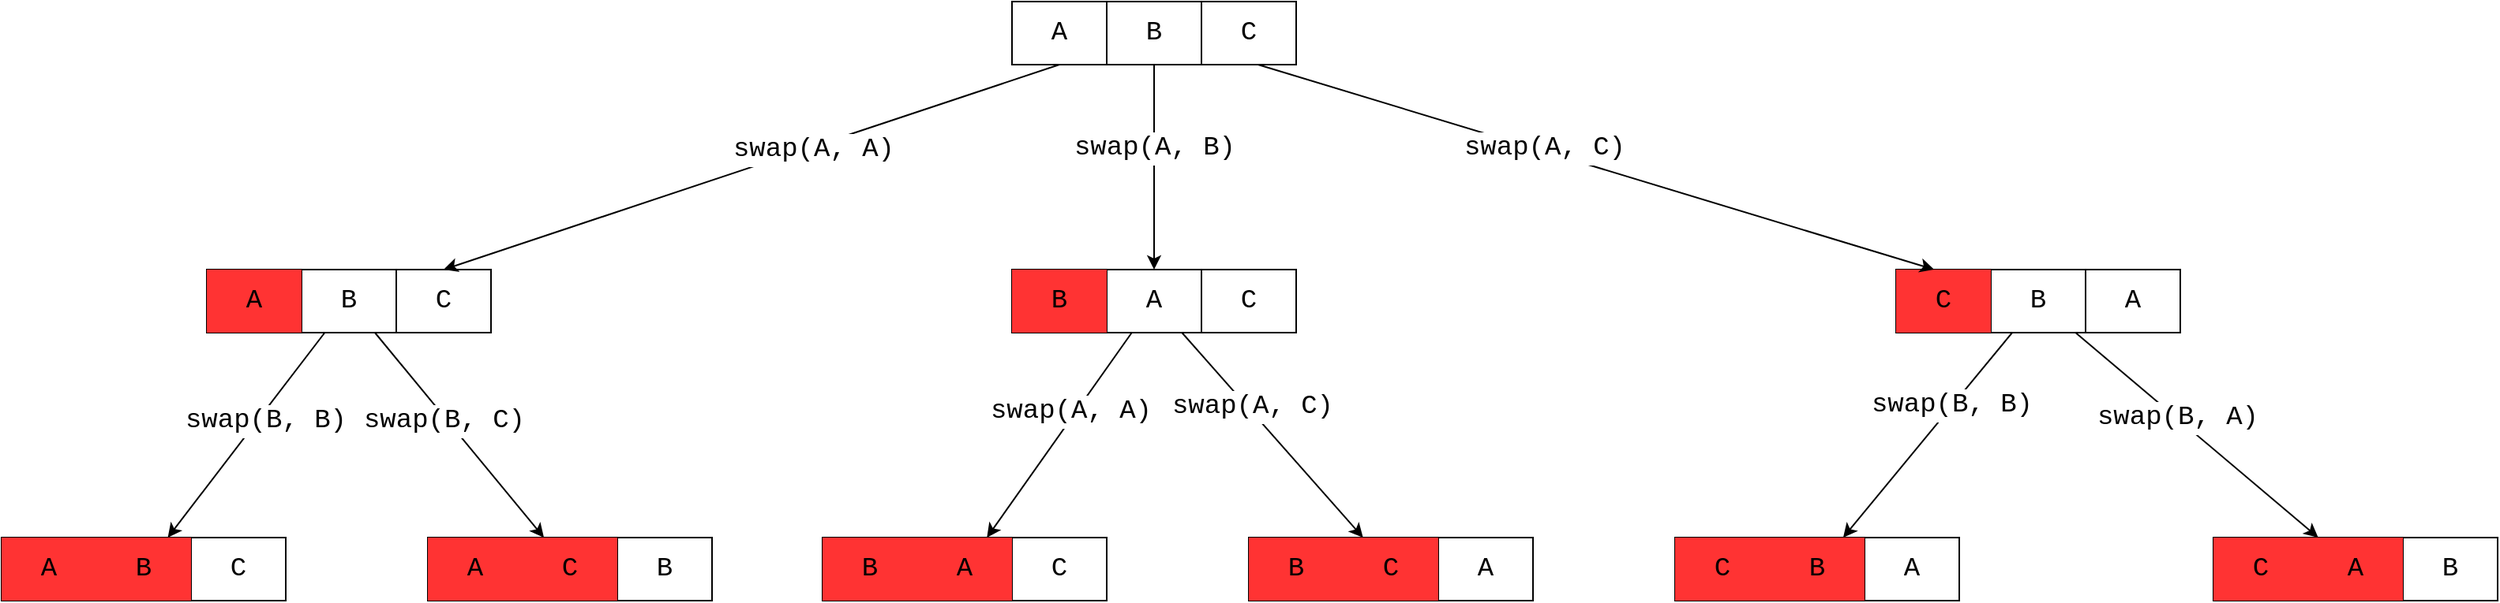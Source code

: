 <mxfile version="15.4.0" type="device"><diagram id="qbb_Nrj8np3-Gz_6blWm" name="Page-1"><mxGraphModel dx="2249" dy="822" grid="1" gridSize="10" guides="1" tooltips="1" connect="1" arrows="1" fold="1" page="1" pageScale="1" pageWidth="827" pageHeight="1169" math="0" shadow="0"><root><mxCell id="0"/><mxCell id="1" parent="0"/><mxCell id="nVFLFFxs3M7Sk7pXD8Rq-30" style="edgeStyle=none;rounded=0;orthogonalLoop=1;jettySize=auto;html=1;fontSize=17;fontFamily=Courier New;" edge="1" parent="1" source="nVFLFFxs3M7Sk7pXD8Rq-1" target="nVFLFFxs3M7Sk7pXD8Rq-20"><mxGeometry relative="1" as="geometry"><mxPoint x="480" y="260" as="targetPoint"/></mxGeometry></mxCell><mxCell id="nVFLFFxs3M7Sk7pXD8Rq-33" value="swap(A, B)" style="edgeLabel;html=1;align=center;verticalAlign=middle;resizable=0;points=[];fontSize=17;fontFamily=Courier New;" vertex="1" connectable="0" parent="nVFLFFxs3M7Sk7pXD8Rq-30"><mxGeometry x="-0.185" relative="1" as="geometry"><mxPoint as="offset"/></mxGeometry></mxCell><mxCell id="nVFLFFxs3M7Sk7pXD8Rq-1" value="" style="shape=table;html=1;whiteSpace=wrap;startSize=0;container=1;collapsible=0;childLayout=tableLayout;fontSize=17;fontFamily=Courier New;" vertex="1" parent="1"><mxGeometry x="390" y="180" width="180" height="40" as="geometry"/></mxCell><mxCell id="nVFLFFxs3M7Sk7pXD8Rq-2" value="" style="shape=partialRectangle;html=1;whiteSpace=wrap;collapsible=0;dropTarget=0;pointerEvents=0;fillColor=none;top=0;left=0;bottom=0;right=0;points=[[0,0.5],[1,0.5]];portConstraint=eastwest;fontSize=17;fontFamily=Courier New;" vertex="1" parent="nVFLFFxs3M7Sk7pXD8Rq-1"><mxGeometry width="180" height="40" as="geometry"/></mxCell><mxCell id="nVFLFFxs3M7Sk7pXD8Rq-3" value="A" style="shape=partialRectangle;html=1;whiteSpace=wrap;connectable=0;fillColor=none;top=0;left=0;bottom=0;right=0;overflow=hidden;pointerEvents=1;fontSize=17;fontFamily=Courier New;" vertex="1" parent="nVFLFFxs3M7Sk7pXD8Rq-2"><mxGeometry width="60" height="40" as="geometry"><mxRectangle width="60" height="40" as="alternateBounds"/></mxGeometry></mxCell><mxCell id="nVFLFFxs3M7Sk7pXD8Rq-4" value="B" style="shape=partialRectangle;html=1;whiteSpace=wrap;connectable=0;fillColor=none;top=0;left=0;bottom=0;right=0;overflow=hidden;pointerEvents=1;fontSize=17;fontFamily=Courier New;" vertex="1" parent="nVFLFFxs3M7Sk7pXD8Rq-2"><mxGeometry x="60" width="60" height="40" as="geometry"><mxRectangle width="60" height="40" as="alternateBounds"/></mxGeometry></mxCell><mxCell id="nVFLFFxs3M7Sk7pXD8Rq-5" value="C" style="shape=partialRectangle;html=1;whiteSpace=wrap;connectable=0;fillColor=none;top=0;left=0;bottom=0;right=0;overflow=hidden;pointerEvents=1;fontSize=17;fontFamily=Courier New;" vertex="1" parent="nVFLFFxs3M7Sk7pXD8Rq-2"><mxGeometry x="120" width="60" height="40" as="geometry"><mxRectangle width="60" height="40" as="alternateBounds"/></mxGeometry></mxCell><mxCell id="nVFLFFxs3M7Sk7pXD8Rq-40" style="edgeStyle=none;rounded=0;orthogonalLoop=1;jettySize=auto;html=1;fontSize=17;fontFamily=Courier New;" edge="1" parent="1" source="nVFLFFxs3M7Sk7pXD8Rq-14" target="nVFLFFxs3M7Sk7pXD8Rq-36"><mxGeometry relative="1" as="geometry"/></mxCell><mxCell id="nVFLFFxs3M7Sk7pXD8Rq-47" value="swap(B, B)" style="edgeLabel;html=1;align=center;verticalAlign=middle;resizable=0;points=[];fontSize=17;fontFamily=Courier New;" vertex="1" connectable="0" parent="nVFLFFxs3M7Sk7pXD8Rq-40"><mxGeometry x="-0.174" y="4" relative="1" as="geometry"><mxPoint as="offset"/></mxGeometry></mxCell><mxCell id="nVFLFFxs3M7Sk7pXD8Rq-46" style="edgeStyle=none;rounded=0;orthogonalLoop=1;jettySize=auto;html=1;fontSize=17;fontFamily=Courier New;" edge="1" parent="1" source="nVFLFFxs3M7Sk7pXD8Rq-14" target="nVFLFFxs3M7Sk7pXD8Rq-42"><mxGeometry relative="1" as="geometry"/></mxCell><mxCell id="nVFLFFxs3M7Sk7pXD8Rq-48" value="swap(B, C)" style="edgeLabel;html=1;align=center;verticalAlign=middle;resizable=0;points=[];fontSize=17;fontFamily=Courier New;" vertex="1" connectable="0" parent="nVFLFFxs3M7Sk7pXD8Rq-46"><mxGeometry x="-0.161" y="-2" relative="1" as="geometry"><mxPoint as="offset"/></mxGeometry></mxCell><mxCell id="nVFLFFxs3M7Sk7pXD8Rq-14" value="" style="shape=table;html=1;whiteSpace=wrap;startSize=0;container=1;collapsible=0;childLayout=tableLayout;fontSize=17;fontFamily=Courier New;" vertex="1" parent="1"><mxGeometry x="-120" y="350" width="180" height="40" as="geometry"/></mxCell><mxCell id="nVFLFFxs3M7Sk7pXD8Rq-15" value="" style="shape=partialRectangle;html=1;whiteSpace=wrap;collapsible=0;dropTarget=0;pointerEvents=0;fillColor=none;top=0;left=0;bottom=0;right=0;points=[[0,0.5],[1,0.5]];portConstraint=eastwest;fontSize=17;fontFamily=Courier New;" vertex="1" parent="nVFLFFxs3M7Sk7pXD8Rq-14"><mxGeometry width="180" height="40" as="geometry"/></mxCell><mxCell id="nVFLFFxs3M7Sk7pXD8Rq-16" value="A" style="shape=partialRectangle;html=1;whiteSpace=wrap;connectable=0;fillColor=#FF3333;top=0;left=0;bottom=0;right=0;overflow=hidden;pointerEvents=1;fontSize=17;fontFamily=Courier New;" vertex="1" parent="nVFLFFxs3M7Sk7pXD8Rq-15"><mxGeometry width="60" height="40" as="geometry"><mxRectangle width="60" height="40" as="alternateBounds"/></mxGeometry></mxCell><mxCell id="nVFLFFxs3M7Sk7pXD8Rq-17" value="B" style="shape=partialRectangle;html=1;whiteSpace=wrap;connectable=0;fillColor=none;top=0;left=0;bottom=0;right=0;overflow=hidden;pointerEvents=1;fontSize=17;fontFamily=Courier New;" vertex="1" parent="nVFLFFxs3M7Sk7pXD8Rq-15"><mxGeometry x="60" width="60" height="40" as="geometry"><mxRectangle width="60" height="40" as="alternateBounds"/></mxGeometry></mxCell><mxCell id="nVFLFFxs3M7Sk7pXD8Rq-18" value="C" style="shape=partialRectangle;html=1;whiteSpace=wrap;connectable=0;fillColor=none;top=0;left=0;bottom=0;right=0;overflow=hidden;pointerEvents=1;fontSize=17;fontFamily=Courier New;" vertex="1" parent="nVFLFFxs3M7Sk7pXD8Rq-15"><mxGeometry x="120" width="60" height="40" as="geometry"><mxRectangle width="60" height="40" as="alternateBounds"/></mxGeometry></mxCell><mxCell id="nVFLFFxs3M7Sk7pXD8Rq-19" value="" style="shape=table;html=1;whiteSpace=wrap;startSize=0;container=1;collapsible=0;childLayout=tableLayout;fontSize=17;fontFamily=Courier New;" vertex="1" parent="1"><mxGeometry x="390" y="350" width="180" height="40" as="geometry"/></mxCell><mxCell id="nVFLFFxs3M7Sk7pXD8Rq-20" value="" style="shape=partialRectangle;html=1;whiteSpace=wrap;collapsible=0;dropTarget=0;pointerEvents=0;fillColor=none;top=0;left=0;bottom=0;right=0;points=[[0,0.5],[1,0.5]];portConstraint=eastwest;fontSize=17;fontFamily=Courier New;" vertex="1" parent="nVFLFFxs3M7Sk7pXD8Rq-19"><mxGeometry width="180" height="40" as="geometry"/></mxCell><mxCell id="nVFLFFxs3M7Sk7pXD8Rq-21" value="B" style="shape=partialRectangle;html=1;whiteSpace=wrap;connectable=0;fillColor=#FF3333;top=0;left=0;bottom=0;right=0;overflow=hidden;pointerEvents=1;fontSize=17;fontFamily=Courier New;" vertex="1" parent="nVFLFFxs3M7Sk7pXD8Rq-20"><mxGeometry width="60" height="40" as="geometry"><mxRectangle width="60" height="40" as="alternateBounds"/></mxGeometry></mxCell><mxCell id="nVFLFFxs3M7Sk7pXD8Rq-22" value="A" style="shape=partialRectangle;html=1;whiteSpace=wrap;connectable=0;fillColor=none;top=0;left=0;bottom=0;right=0;overflow=hidden;pointerEvents=1;fontSize=17;fontFamily=Courier New;" vertex="1" parent="nVFLFFxs3M7Sk7pXD8Rq-20"><mxGeometry x="60" width="60" height="40" as="geometry"><mxRectangle width="60" height="40" as="alternateBounds"/></mxGeometry></mxCell><mxCell id="nVFLFFxs3M7Sk7pXD8Rq-23" value="C" style="shape=partialRectangle;html=1;whiteSpace=wrap;connectable=0;fillColor=none;top=0;left=0;bottom=0;right=0;overflow=hidden;pointerEvents=1;fontSize=17;fontFamily=Courier New;" vertex="1" parent="nVFLFFxs3M7Sk7pXD8Rq-20"><mxGeometry x="120" width="60" height="40" as="geometry"><mxRectangle width="60" height="40" as="alternateBounds"/></mxGeometry></mxCell><mxCell id="nVFLFFxs3M7Sk7pXD8Rq-73" style="edgeStyle=none;rounded=0;orthogonalLoop=1;jettySize=auto;html=1;fontSize=17;fontFamily=Courier New;" edge="1" parent="1" source="nVFLFFxs3M7Sk7pXD8Rq-24" target="nVFLFFxs3M7Sk7pXD8Rq-64"><mxGeometry relative="1" as="geometry"/></mxCell><mxCell id="nVFLFFxs3M7Sk7pXD8Rq-75" value="swap(B, B)" style="edgeLabel;html=1;align=center;verticalAlign=middle;resizable=0;points=[];fontSize=17;fontFamily=Courier New;" vertex="1" connectable="0" parent="nVFLFFxs3M7Sk7pXD8Rq-73"><mxGeometry x="-0.28" y="-1" relative="1" as="geometry"><mxPoint as="offset"/></mxGeometry></mxCell><mxCell id="nVFLFFxs3M7Sk7pXD8Rq-24" value="" style="shape=table;html=1;whiteSpace=wrap;startSize=0;container=1;collapsible=0;childLayout=tableLayout;fontSize=17;fontFamily=Courier New;" vertex="1" parent="1"><mxGeometry x="950" y="350" width="180" height="40" as="geometry"/></mxCell><mxCell id="nVFLFFxs3M7Sk7pXD8Rq-25" value="" style="shape=partialRectangle;html=1;whiteSpace=wrap;collapsible=0;dropTarget=0;pointerEvents=0;fillColor=none;top=0;left=0;bottom=0;right=0;points=[[0,0.5],[1,0.5]];portConstraint=eastwest;fontSize=17;fontFamily=Courier New;" vertex="1" parent="nVFLFFxs3M7Sk7pXD8Rq-24"><mxGeometry width="180" height="40" as="geometry"/></mxCell><mxCell id="nVFLFFxs3M7Sk7pXD8Rq-26" value="C" style="shape=partialRectangle;html=1;whiteSpace=wrap;connectable=0;fillColor=#FF3333;top=0;left=0;bottom=0;right=0;overflow=hidden;pointerEvents=1;fontSize=17;fontFamily=Courier New;" vertex="1" parent="nVFLFFxs3M7Sk7pXD8Rq-25"><mxGeometry width="60" height="40" as="geometry"><mxRectangle width="60" height="40" as="alternateBounds"/></mxGeometry></mxCell><mxCell id="nVFLFFxs3M7Sk7pXD8Rq-27" value="B" style="shape=partialRectangle;html=1;whiteSpace=wrap;connectable=0;fillColor=none;top=0;left=0;bottom=0;right=0;overflow=hidden;pointerEvents=1;fontSize=17;fontFamily=Courier New;" vertex="1" parent="nVFLFFxs3M7Sk7pXD8Rq-25"><mxGeometry x="60" width="60" height="40" as="geometry"><mxRectangle width="60" height="40" as="alternateBounds"/></mxGeometry></mxCell><mxCell id="nVFLFFxs3M7Sk7pXD8Rq-28" value="A" style="shape=partialRectangle;html=1;whiteSpace=wrap;connectable=0;fillColor=none;top=0;left=0;bottom=0;right=0;overflow=hidden;pointerEvents=1;fontSize=17;fontFamily=Courier New;" vertex="1" parent="nVFLFFxs3M7Sk7pXD8Rq-25"><mxGeometry x="120" width="60" height="40" as="geometry"><mxRectangle width="60" height="40" as="alternateBounds"/></mxGeometry></mxCell><mxCell id="nVFLFFxs3M7Sk7pXD8Rq-29" style="rounded=0;orthogonalLoop=1;jettySize=auto;html=1;fontSize=17;fontFamily=Courier New;" edge="1" parent="1" source="nVFLFFxs3M7Sk7pXD8Rq-2" target="nVFLFFxs3M7Sk7pXD8Rq-15"><mxGeometry relative="1" as="geometry"><mxPoint x="230" y="330" as="targetPoint"/></mxGeometry></mxCell><mxCell id="nVFLFFxs3M7Sk7pXD8Rq-32" value="swap(A, A)" style="edgeLabel;html=1;align=center;verticalAlign=middle;resizable=0;points=[];fontSize=17;fontFamily=Courier New;" vertex="1" connectable="0" parent="nVFLFFxs3M7Sk7pXD8Rq-29"><mxGeometry x="-0.196" y="1" relative="1" as="geometry"><mxPoint as="offset"/></mxGeometry></mxCell><mxCell id="nVFLFFxs3M7Sk7pXD8Rq-31" style="edgeStyle=none;rounded=0;orthogonalLoop=1;jettySize=auto;html=1;fontSize=17;fontFamily=Courier New;" edge="1" parent="1" source="nVFLFFxs3M7Sk7pXD8Rq-2" target="nVFLFFxs3M7Sk7pXD8Rq-25"><mxGeometry relative="1" as="geometry"/></mxCell><mxCell id="nVFLFFxs3M7Sk7pXD8Rq-34" value="swap(A, C)" style="edgeLabel;html=1;align=center;verticalAlign=middle;resizable=0;points=[];fontSize=17;fontFamily=Courier New;" vertex="1" connectable="0" parent="nVFLFFxs3M7Sk7pXD8Rq-31"><mxGeometry x="-0.159" y="2" relative="1" as="geometry"><mxPoint as="offset"/></mxGeometry></mxCell><mxCell id="nVFLFFxs3M7Sk7pXD8Rq-35" value="" style="shape=table;html=1;whiteSpace=wrap;startSize=0;container=1;collapsible=0;childLayout=tableLayout;fontSize=17;fontFamily=Courier New;" vertex="1" parent="1"><mxGeometry x="-250" y="520" width="180" height="40" as="geometry"/></mxCell><mxCell id="nVFLFFxs3M7Sk7pXD8Rq-36" value="" style="shape=partialRectangle;html=1;whiteSpace=wrap;collapsible=0;dropTarget=0;pointerEvents=0;fillColor=none;top=0;left=0;bottom=0;right=0;points=[[0,0.5],[1,0.5]];portConstraint=eastwest;fontSize=17;fontFamily=Courier New;" vertex="1" parent="nVFLFFxs3M7Sk7pXD8Rq-35"><mxGeometry width="180" height="40" as="geometry"/></mxCell><mxCell id="nVFLFFxs3M7Sk7pXD8Rq-37" value="A" style="shape=partialRectangle;html=1;whiteSpace=wrap;connectable=0;fillColor=#FF3333;top=0;left=0;bottom=0;right=0;overflow=hidden;pointerEvents=1;fontSize=17;fontFamily=Courier New;" vertex="1" parent="nVFLFFxs3M7Sk7pXD8Rq-36"><mxGeometry width="60" height="40" as="geometry"><mxRectangle width="60" height="40" as="alternateBounds"/></mxGeometry></mxCell><mxCell id="nVFLFFxs3M7Sk7pXD8Rq-38" value="B" style="shape=partialRectangle;html=1;whiteSpace=wrap;connectable=0;fillColor=#FF3333;top=0;left=0;bottom=0;right=0;overflow=hidden;pointerEvents=1;fontSize=17;fontFamily=Courier New;" vertex="1" parent="nVFLFFxs3M7Sk7pXD8Rq-36"><mxGeometry x="60" width="60" height="40" as="geometry"><mxRectangle width="60" height="40" as="alternateBounds"/></mxGeometry></mxCell><mxCell id="nVFLFFxs3M7Sk7pXD8Rq-39" value="C" style="shape=partialRectangle;html=1;whiteSpace=wrap;connectable=0;fillColor=none;top=0;left=0;bottom=0;right=0;overflow=hidden;pointerEvents=1;fontSize=17;fontFamily=Courier New;" vertex="1" parent="nVFLFFxs3M7Sk7pXD8Rq-36"><mxGeometry x="120" width="60" height="40" as="geometry"><mxRectangle width="60" height="40" as="alternateBounds"/></mxGeometry></mxCell><mxCell id="nVFLFFxs3M7Sk7pXD8Rq-41" value="" style="shape=table;html=1;whiteSpace=wrap;startSize=0;container=1;collapsible=0;childLayout=tableLayout;fontSize=17;fontFamily=Courier New;" vertex="1" parent="1"><mxGeometry x="20" y="520" width="180" height="40" as="geometry"/></mxCell><mxCell id="nVFLFFxs3M7Sk7pXD8Rq-42" value="" style="shape=partialRectangle;html=1;whiteSpace=wrap;collapsible=0;dropTarget=0;pointerEvents=0;fillColor=none;top=0;left=0;bottom=0;right=0;points=[[0,0.5],[1,0.5]];portConstraint=eastwest;fontSize=17;fontFamily=Courier New;" vertex="1" parent="nVFLFFxs3M7Sk7pXD8Rq-41"><mxGeometry width="180" height="40" as="geometry"/></mxCell><mxCell id="nVFLFFxs3M7Sk7pXD8Rq-43" value="A" style="shape=partialRectangle;html=1;whiteSpace=wrap;connectable=0;fillColor=#FF3333;top=0;left=0;bottom=0;right=0;overflow=hidden;pointerEvents=1;fontSize=17;fontFamily=Courier New;" vertex="1" parent="nVFLFFxs3M7Sk7pXD8Rq-42"><mxGeometry width="60" height="40" as="geometry"><mxRectangle width="60" height="40" as="alternateBounds"/></mxGeometry></mxCell><mxCell id="nVFLFFxs3M7Sk7pXD8Rq-44" value="C" style="shape=partialRectangle;html=1;whiteSpace=wrap;connectable=0;fillColor=#FF3333;top=0;left=0;bottom=0;right=0;overflow=hidden;pointerEvents=1;fontSize=17;fontFamily=Courier New;" vertex="1" parent="nVFLFFxs3M7Sk7pXD8Rq-42"><mxGeometry x="60" width="60" height="40" as="geometry"><mxRectangle width="60" height="40" as="alternateBounds"/></mxGeometry></mxCell><mxCell id="nVFLFFxs3M7Sk7pXD8Rq-45" value="B" style="shape=partialRectangle;html=1;whiteSpace=wrap;connectable=0;fillColor=none;top=0;left=0;bottom=0;right=0;overflow=hidden;pointerEvents=1;fontSize=17;fontFamily=Courier New;" vertex="1" parent="nVFLFFxs3M7Sk7pXD8Rq-42"><mxGeometry x="120" width="60" height="40" as="geometry"><mxRectangle width="60" height="40" as="alternateBounds"/></mxGeometry></mxCell><mxCell id="nVFLFFxs3M7Sk7pXD8Rq-49" value="" style="shape=table;html=1;whiteSpace=wrap;startSize=0;container=1;collapsible=0;childLayout=tableLayout;fontSize=17;fontFamily=Courier New;" vertex="1" parent="1"><mxGeometry x="270" y="520" width="180" height="40" as="geometry"/></mxCell><mxCell id="nVFLFFxs3M7Sk7pXD8Rq-50" value="" style="shape=partialRectangle;html=1;whiteSpace=wrap;collapsible=0;dropTarget=0;pointerEvents=0;fillColor=none;top=0;left=0;bottom=0;right=0;points=[[0,0.5],[1,0.5]];portConstraint=eastwest;fontSize=17;fontFamily=Courier New;" vertex="1" parent="nVFLFFxs3M7Sk7pXD8Rq-49"><mxGeometry width="180" height="40" as="geometry"/></mxCell><mxCell id="nVFLFFxs3M7Sk7pXD8Rq-51" value="B" style="shape=partialRectangle;html=1;whiteSpace=wrap;connectable=0;fillColor=#FF3333;top=0;left=0;bottom=0;right=0;overflow=hidden;pointerEvents=1;fontSize=17;fontFamily=Courier New;" vertex="1" parent="nVFLFFxs3M7Sk7pXD8Rq-50"><mxGeometry width="60" height="40" as="geometry"><mxRectangle width="60" height="40" as="alternateBounds"/></mxGeometry></mxCell><mxCell id="nVFLFFxs3M7Sk7pXD8Rq-52" value="A" style="shape=partialRectangle;html=1;whiteSpace=wrap;connectable=0;fillColor=#FF3333;top=0;left=0;bottom=0;right=0;overflow=hidden;pointerEvents=1;fontSize=17;fontFamily=Courier New;" vertex="1" parent="nVFLFFxs3M7Sk7pXD8Rq-50"><mxGeometry x="60" width="60" height="40" as="geometry"><mxRectangle width="60" height="40" as="alternateBounds"/></mxGeometry></mxCell><mxCell id="nVFLFFxs3M7Sk7pXD8Rq-53" value="C" style="shape=partialRectangle;html=1;whiteSpace=wrap;connectable=0;fillColor=none;top=0;left=0;bottom=0;right=0;overflow=hidden;pointerEvents=1;fontSize=17;fontFamily=Courier New;" vertex="1" parent="nVFLFFxs3M7Sk7pXD8Rq-50"><mxGeometry x="120" width="60" height="40" as="geometry"><mxRectangle width="60" height="40" as="alternateBounds"/></mxGeometry></mxCell><mxCell id="nVFLFFxs3M7Sk7pXD8Rq-54" value="" style="shape=table;html=1;whiteSpace=wrap;startSize=0;container=1;collapsible=0;childLayout=tableLayout;fontSize=17;fontFamily=Courier New;" vertex="1" parent="1"><mxGeometry x="540" y="520" width="180" height="40" as="geometry"/></mxCell><mxCell id="nVFLFFxs3M7Sk7pXD8Rq-55" value="" style="shape=partialRectangle;html=1;whiteSpace=wrap;collapsible=0;dropTarget=0;pointerEvents=0;fillColor=none;top=0;left=0;bottom=0;right=0;points=[[0,0.5],[1,0.5]];portConstraint=eastwest;fontSize=17;fontFamily=Courier New;" vertex="1" parent="nVFLFFxs3M7Sk7pXD8Rq-54"><mxGeometry width="180" height="40" as="geometry"/></mxCell><mxCell id="nVFLFFxs3M7Sk7pXD8Rq-56" value="B" style="shape=partialRectangle;html=1;whiteSpace=wrap;connectable=0;fillColor=#FF3333;top=0;left=0;bottom=0;right=0;overflow=hidden;pointerEvents=1;fontSize=17;fontFamily=Courier New;" vertex="1" parent="nVFLFFxs3M7Sk7pXD8Rq-55"><mxGeometry width="60" height="40" as="geometry"><mxRectangle width="60" height="40" as="alternateBounds"/></mxGeometry></mxCell><mxCell id="nVFLFFxs3M7Sk7pXD8Rq-57" value="C" style="shape=partialRectangle;html=1;whiteSpace=wrap;connectable=0;fillColor=#FF3333;top=0;left=0;bottom=0;right=0;overflow=hidden;pointerEvents=1;fontSize=17;fontFamily=Courier New;" vertex="1" parent="nVFLFFxs3M7Sk7pXD8Rq-55"><mxGeometry x="60" width="60" height="40" as="geometry"><mxRectangle width="60" height="40" as="alternateBounds"/></mxGeometry></mxCell><mxCell id="nVFLFFxs3M7Sk7pXD8Rq-58" value="A" style="shape=partialRectangle;html=1;whiteSpace=wrap;connectable=0;fillColor=none;top=0;left=0;bottom=0;right=0;overflow=hidden;pointerEvents=1;fontSize=17;fontFamily=Courier New;" vertex="1" parent="nVFLFFxs3M7Sk7pXD8Rq-55"><mxGeometry x="120" width="60" height="40" as="geometry"><mxRectangle width="60" height="40" as="alternateBounds"/></mxGeometry></mxCell><mxCell id="nVFLFFxs3M7Sk7pXD8Rq-59" style="edgeStyle=none;rounded=0;orthogonalLoop=1;jettySize=auto;html=1;fontSize=17;fontFamily=Courier New;" edge="1" parent="1" source="nVFLFFxs3M7Sk7pXD8Rq-20" target="nVFLFFxs3M7Sk7pXD8Rq-50"><mxGeometry relative="1" as="geometry"/></mxCell><mxCell id="nVFLFFxs3M7Sk7pXD8Rq-60" value="swap(A, A)" style="edgeLabel;html=1;align=center;verticalAlign=middle;resizable=0;points=[];fontSize=17;fontFamily=Courier New;" vertex="1" connectable="0" parent="nVFLFFxs3M7Sk7pXD8Rq-59"><mxGeometry x="-0.215" y="-4" relative="1" as="geometry"><mxPoint y="1" as="offset"/></mxGeometry></mxCell><mxCell id="nVFLFFxs3M7Sk7pXD8Rq-61" style="edgeStyle=none;rounded=0;orthogonalLoop=1;jettySize=auto;html=1;fontSize=17;fontFamily=Courier New;" edge="1" parent="1" source="nVFLFFxs3M7Sk7pXD8Rq-20" target="nVFLFFxs3M7Sk7pXD8Rq-55"><mxGeometry relative="1" as="geometry"/></mxCell><mxCell id="nVFLFFxs3M7Sk7pXD8Rq-62" value="swap(A, C)" style="edgeLabel;html=1;align=center;verticalAlign=middle;resizable=0;points=[];fontSize=17;fontFamily=Courier New;" vertex="1" connectable="0" parent="nVFLFFxs3M7Sk7pXD8Rq-61"><mxGeometry x="-0.255" y="2" relative="1" as="geometry"><mxPoint as="offset"/></mxGeometry></mxCell><mxCell id="nVFLFFxs3M7Sk7pXD8Rq-63" value="" style="shape=table;html=1;whiteSpace=wrap;startSize=0;container=1;collapsible=0;childLayout=tableLayout;fontSize=17;fontFamily=Courier New;" vertex="1" parent="1"><mxGeometry x="810" y="520" width="180" height="40" as="geometry"/></mxCell><mxCell id="nVFLFFxs3M7Sk7pXD8Rq-64" value="" style="shape=partialRectangle;html=1;whiteSpace=wrap;collapsible=0;dropTarget=0;pointerEvents=0;fillColor=none;top=0;left=0;bottom=0;right=0;points=[[0,0.5],[1,0.5]];portConstraint=eastwest;fontSize=17;fontFamily=Courier New;" vertex="1" parent="nVFLFFxs3M7Sk7pXD8Rq-63"><mxGeometry width="180" height="40" as="geometry"/></mxCell><mxCell id="nVFLFFxs3M7Sk7pXD8Rq-65" value="C" style="shape=partialRectangle;html=1;whiteSpace=wrap;connectable=0;fillColor=#FF3333;top=0;left=0;bottom=0;right=0;overflow=hidden;pointerEvents=1;fontSize=17;fontFamily=Courier New;" vertex="1" parent="nVFLFFxs3M7Sk7pXD8Rq-64"><mxGeometry width="60" height="40" as="geometry"><mxRectangle width="60" height="40" as="alternateBounds"/></mxGeometry></mxCell><mxCell id="nVFLFFxs3M7Sk7pXD8Rq-66" value="B" style="shape=partialRectangle;html=1;whiteSpace=wrap;connectable=0;fillColor=#FF3333;top=0;left=0;bottom=0;right=0;overflow=hidden;pointerEvents=1;fontSize=17;fontFamily=Courier New;" vertex="1" parent="nVFLFFxs3M7Sk7pXD8Rq-64"><mxGeometry x="60" width="60" height="40" as="geometry"><mxRectangle width="60" height="40" as="alternateBounds"/></mxGeometry></mxCell><mxCell id="nVFLFFxs3M7Sk7pXD8Rq-67" value="A" style="shape=partialRectangle;html=1;whiteSpace=wrap;connectable=0;fillColor=none;top=0;left=0;bottom=0;right=0;overflow=hidden;pointerEvents=1;fontSize=17;fontFamily=Courier New;" vertex="1" parent="nVFLFFxs3M7Sk7pXD8Rq-64"><mxGeometry x="120" width="60" height="40" as="geometry"><mxRectangle width="60" height="40" as="alternateBounds"/></mxGeometry></mxCell><mxCell id="nVFLFFxs3M7Sk7pXD8Rq-68" value="" style="shape=table;html=1;whiteSpace=wrap;startSize=0;container=1;collapsible=0;childLayout=tableLayout;fontSize=17;fontFamily=Courier New;" vertex="1" parent="1"><mxGeometry x="1151" y="520" width="180" height="40" as="geometry"/></mxCell><mxCell id="nVFLFFxs3M7Sk7pXD8Rq-69" value="" style="shape=partialRectangle;html=1;whiteSpace=wrap;collapsible=0;dropTarget=0;pointerEvents=0;fillColor=none;top=0;left=0;bottom=0;right=0;points=[[0,0.5],[1,0.5]];portConstraint=eastwest;fontSize=17;fontFamily=Courier New;" vertex="1" parent="nVFLFFxs3M7Sk7pXD8Rq-68"><mxGeometry width="180" height="40" as="geometry"/></mxCell><mxCell id="nVFLFFxs3M7Sk7pXD8Rq-70" value="C" style="shape=partialRectangle;html=1;whiteSpace=wrap;connectable=0;fillColor=#FF3333;top=0;left=0;bottom=0;right=0;overflow=hidden;pointerEvents=1;fontSize=17;fontFamily=Courier New;" vertex="1" parent="nVFLFFxs3M7Sk7pXD8Rq-69"><mxGeometry width="60" height="40" as="geometry"><mxRectangle width="60" height="40" as="alternateBounds"/></mxGeometry></mxCell><mxCell id="nVFLFFxs3M7Sk7pXD8Rq-71" value="A" style="shape=partialRectangle;html=1;whiteSpace=wrap;connectable=0;fillColor=#FF3333;top=0;left=0;bottom=0;right=0;overflow=hidden;pointerEvents=1;fontSize=17;fontFamily=Courier New;" vertex="1" parent="nVFLFFxs3M7Sk7pXD8Rq-69"><mxGeometry x="60" width="60" height="40" as="geometry"><mxRectangle width="60" height="40" as="alternateBounds"/></mxGeometry></mxCell><mxCell id="nVFLFFxs3M7Sk7pXD8Rq-72" value="B" style="shape=partialRectangle;html=1;whiteSpace=wrap;connectable=0;fillColor=none;top=0;left=0;bottom=0;right=0;overflow=hidden;pointerEvents=1;fontSize=17;fontFamily=Courier New;" vertex="1" parent="nVFLFFxs3M7Sk7pXD8Rq-69"><mxGeometry x="120" width="60" height="40" as="geometry"><mxRectangle width="60" height="40" as="alternateBounds"/></mxGeometry></mxCell><mxCell id="nVFLFFxs3M7Sk7pXD8Rq-74" style="edgeStyle=none;rounded=0;orthogonalLoop=1;jettySize=auto;html=1;fontSize=17;fontFamily=Courier New;" edge="1" parent="1" source="nVFLFFxs3M7Sk7pXD8Rq-25" target="nVFLFFxs3M7Sk7pXD8Rq-69"><mxGeometry relative="1" as="geometry"/></mxCell><mxCell id="nVFLFFxs3M7Sk7pXD8Rq-76" value="swap(B, A)" style="edgeLabel;html=1;align=center;verticalAlign=middle;resizable=0;points=[];fontSize=17;fontFamily=Courier New;" vertex="1" connectable="0" parent="nVFLFFxs3M7Sk7pXD8Rq-74"><mxGeometry x="-0.165" relative="1" as="geometry"><mxPoint as="offset"/></mxGeometry></mxCell></root></mxGraphModel></diagram></mxfile>